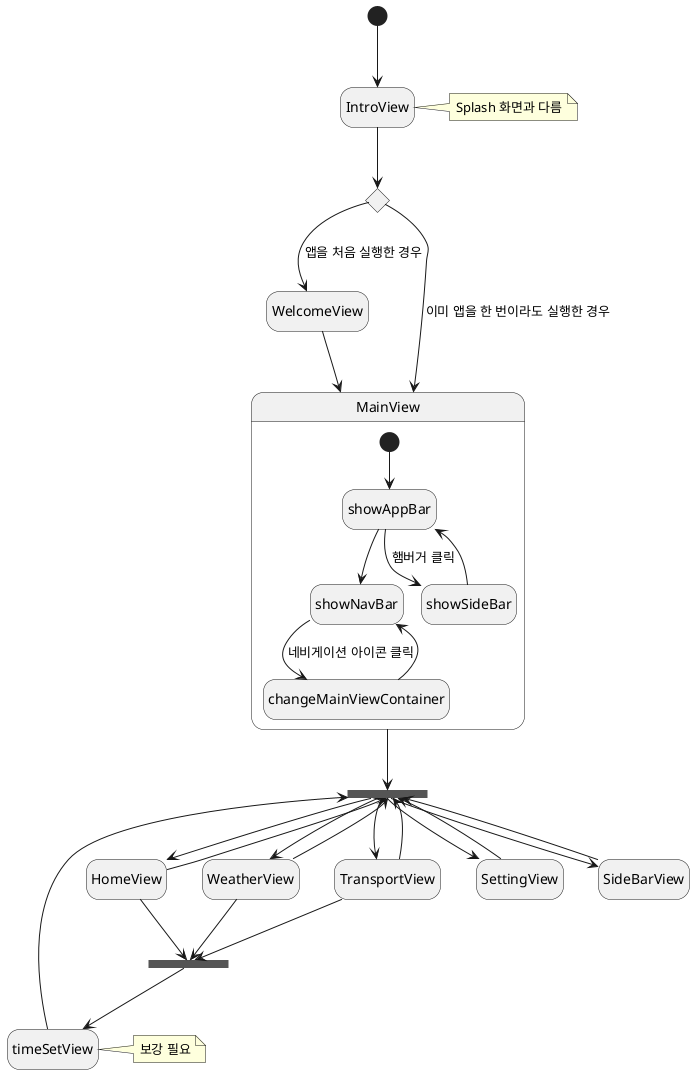 @startuml AppWidgetStateDiagram

hide empty description

[*] --> IntroView
state c1 <<choice>>
state f1 <<fork>>
state j1 <<join>>

IntroView --> c1
note right of IntroView : Splash 화면과 다름

c1 --> WelcomeView : 앱을 처음 실행한 경우
c1 --> MainView : 이미 앱을 한 번이라도 실행한 경우
WelcomeView --> MainView

MainView --> f1
f1 --> HomeView
f1 --> WeatherView
f1 --> TransportView
f1 --> SettingView
f1 --> SideBarView

HomeView --> f1
WeatherView --> f1
TransportView --> f1
SettingView --> f1
SideBarView --> f1

state MainView {
    [*] --> showAppBar
    showAppBar --> showNavBar
    showNavBar --> changeMainViewContainer : 네비게이션 아이콘 클릭
    changeMainViewContainer --> showNavBar
    showAppBar --> showSideBar : 햄버거 클릭
    showSideBar --> showAppBar
}


HomeView --> j1
WeatherView --> j1
TransportView --> j1


j1 --> timeSetView
note right of timeSetView : 보강 필요

timeSetView --> f1


@enduml